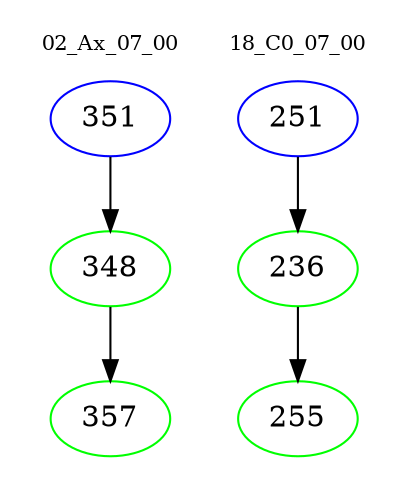 digraph{
subgraph cluster_0 {
color = white
label = "02_Ax_07_00";
fontsize=10;
T0_351 [label="351", color="blue"]
T0_351 -> T0_348 [color="black"]
T0_348 [label="348", color="green"]
T0_348 -> T0_357 [color="black"]
T0_357 [label="357", color="green"]
}
subgraph cluster_1 {
color = white
label = "18_C0_07_00";
fontsize=10;
T1_251 [label="251", color="blue"]
T1_251 -> T1_236 [color="black"]
T1_236 [label="236", color="green"]
T1_236 -> T1_255 [color="black"]
T1_255 [label="255", color="green"]
}
}
